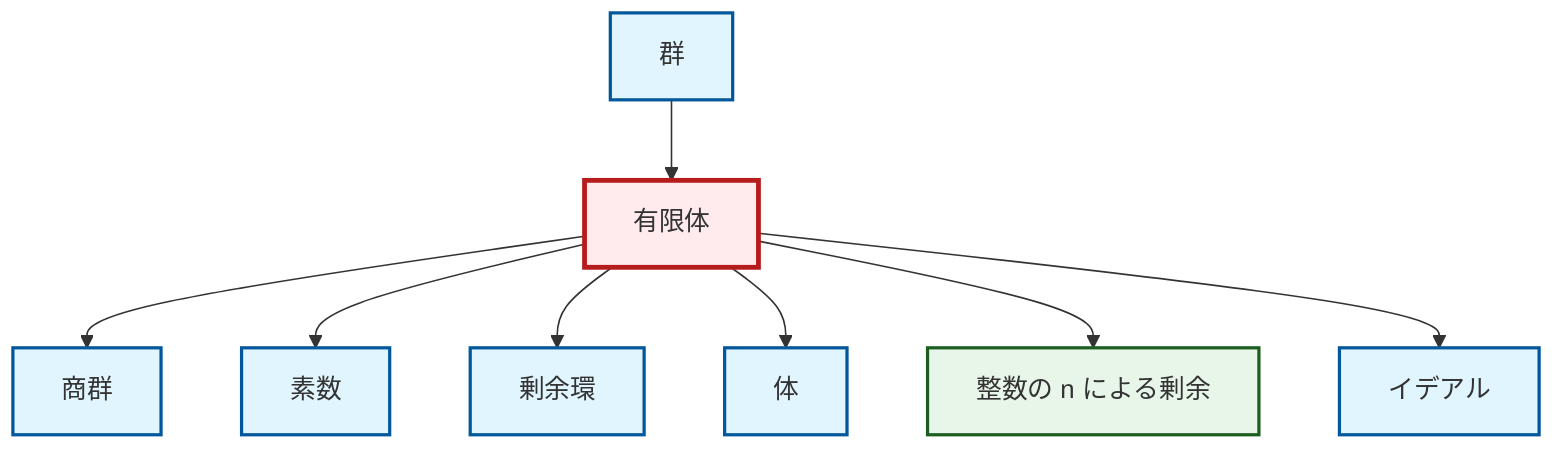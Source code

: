 graph TD
    classDef definition fill:#e1f5fe,stroke:#01579b,stroke-width:2px
    classDef theorem fill:#f3e5f5,stroke:#4a148c,stroke-width:2px
    classDef axiom fill:#fff3e0,stroke:#e65100,stroke-width:2px
    classDef example fill:#e8f5e9,stroke:#1b5e20,stroke-width:2px
    classDef current fill:#ffebee,stroke:#b71c1c,stroke-width:3px
    def-quotient-ring["剰余環"]:::definition
    def-ideal["イデアル"]:::definition
    ex-finite-field["有限体"]:::example
    def-prime["素数"]:::definition
    def-group["群"]:::definition
    ex-quotient-integers-mod-n["整数の n による剰余"]:::example
    def-quotient-group["商群"]:::definition
    def-field["体"]:::definition
    def-group --> ex-finite-field
    ex-finite-field --> def-quotient-group
    ex-finite-field --> def-prime
    ex-finite-field --> def-quotient-ring
    ex-finite-field --> def-field
    ex-finite-field --> ex-quotient-integers-mod-n
    ex-finite-field --> def-ideal
    class ex-finite-field current